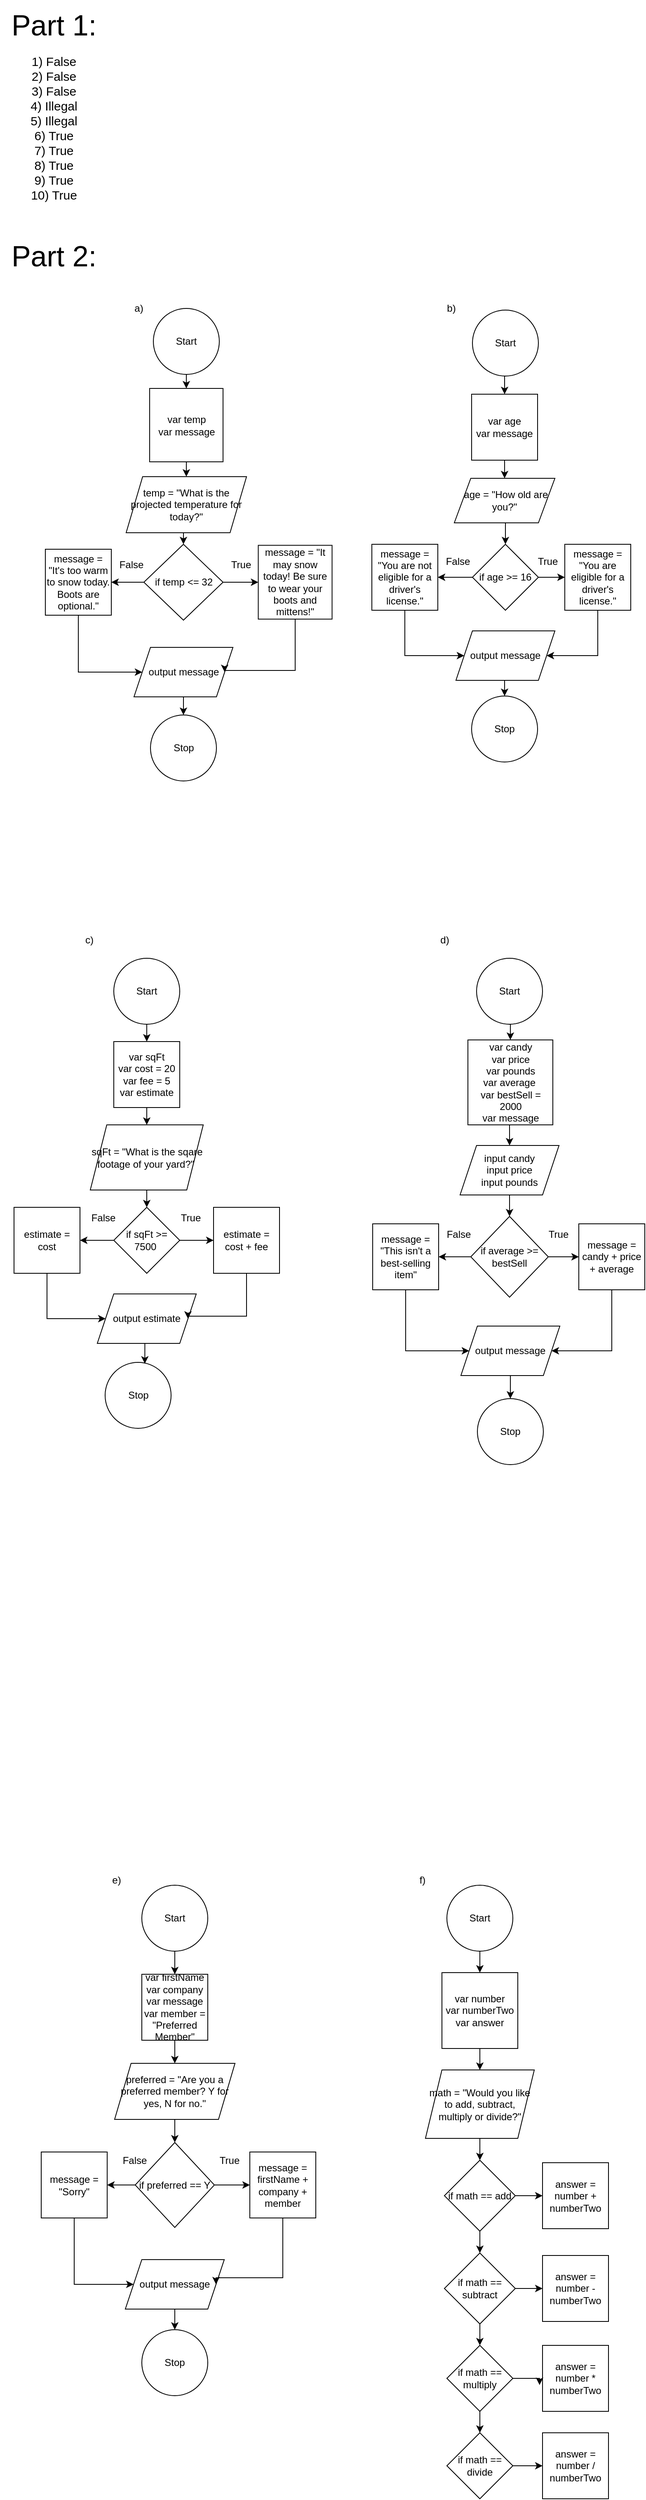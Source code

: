 <mxfile version="24.7.8">
  <diagram name="Page-1" id="uubvkQ-EZH9i1Xo36w5T">
    <mxGraphModel dx="985" dy="472" grid="0" gridSize="10" guides="1" tooltips="1" connect="1" arrows="1" fold="1" page="1" pageScale="1" pageWidth="850" pageHeight="1100" math="0" shadow="0">
      <root>
        <mxCell id="0" />
        <mxCell id="1" parent="0" />
        <mxCell id="OTOWTnrWBPmuxcwwUDZx-1" value="&lt;font style=&quot;font-size: 15px;&quot;&gt;1) False&lt;/font&gt;&lt;div style=&quot;font-size: 15px;&quot;&gt;&lt;font style=&quot;font-size: 15px;&quot;&gt;2) False&lt;/font&gt;&lt;/div&gt;&lt;div style=&quot;font-size: 15px;&quot;&gt;&lt;font style=&quot;font-size: 15px;&quot;&gt;3) False&lt;/font&gt;&lt;/div&gt;&lt;div style=&quot;font-size: 15px;&quot;&gt;&lt;font style=&quot;font-size: 15px;&quot;&gt;4) Illegal&lt;/font&gt;&lt;/div&gt;&lt;div style=&quot;font-size: 15px;&quot;&gt;&lt;font style=&quot;font-size: 15px;&quot;&gt;5) Illegal&lt;/font&gt;&lt;/div&gt;&lt;div style=&quot;font-size: 15px;&quot;&gt;&lt;font style=&quot;font-size: 15px;&quot;&gt;6) True&lt;/font&gt;&lt;/div&gt;&lt;div style=&quot;font-size: 15px;&quot;&gt;&lt;font style=&quot;font-size: 15px;&quot;&gt;7) True&lt;/font&gt;&lt;/div&gt;&lt;div style=&quot;font-size: 15px;&quot;&gt;&lt;font style=&quot;font-size: 15px;&quot;&gt;8) True&lt;/font&gt;&lt;/div&gt;&lt;div style=&quot;font-size: 15px;&quot;&gt;&lt;font style=&quot;font-size: 15px;&quot;&gt;9) True&lt;/font&gt;&lt;/div&gt;&lt;div style=&quot;font-size: 15px;&quot;&gt;&lt;font style=&quot;font-size: 15px;&quot;&gt;10) True&lt;/font&gt;&lt;/div&gt;" style="text;html=1;align=center;verticalAlign=middle;resizable=0;points=[];autosize=1;strokeColor=none;fillColor=none;" vertex="1" parent="1">
          <mxGeometry x="40" y="60" width="80" height="190" as="geometry" />
        </mxCell>
        <mxCell id="OTOWTnrWBPmuxcwwUDZx-2" value="&lt;font style=&quot;font-size: 35px;&quot;&gt;Part 1:&lt;/font&gt;" style="text;html=1;align=center;verticalAlign=middle;resizable=0;points=[];autosize=1;strokeColor=none;fillColor=none;" vertex="1" parent="1">
          <mxGeometry x="15" width="130" height="60" as="geometry" />
        </mxCell>
        <mxCell id="OTOWTnrWBPmuxcwwUDZx-3" value="&lt;font style=&quot;font-size: 35px;&quot;&gt;Part 2:&lt;/font&gt;" style="text;html=1;align=center;verticalAlign=middle;resizable=0;points=[];autosize=1;strokeColor=none;fillColor=none;" vertex="1" parent="1">
          <mxGeometry x="15" y="280" width="130" height="60" as="geometry" />
        </mxCell>
        <mxCell id="OTOWTnrWBPmuxcwwUDZx-8" style="edgeStyle=orthogonalEdgeStyle;rounded=0;orthogonalLoop=1;jettySize=auto;html=1;exitX=0.5;exitY=1;exitDx=0;exitDy=0;entryX=0.5;entryY=0;entryDx=0;entryDy=0;" edge="1" parent="1" source="OTOWTnrWBPmuxcwwUDZx-4" target="OTOWTnrWBPmuxcwwUDZx-5">
          <mxGeometry relative="1" as="geometry" />
        </mxCell>
        <mxCell id="OTOWTnrWBPmuxcwwUDZx-4" value="Start" style="ellipse;whiteSpace=wrap;html=1;aspect=fixed;fillColor=none;" vertex="1" parent="1">
          <mxGeometry x="201" y="374" width="80" height="80" as="geometry" />
        </mxCell>
        <mxCell id="OTOWTnrWBPmuxcwwUDZx-54" style="edgeStyle=orthogonalEdgeStyle;rounded=0;orthogonalLoop=1;jettySize=auto;html=1;exitX=0.5;exitY=1;exitDx=0;exitDy=0;entryX=0.5;entryY=0;entryDx=0;entryDy=0;" edge="1" parent="1" source="OTOWTnrWBPmuxcwwUDZx-5" target="OTOWTnrWBPmuxcwwUDZx-53">
          <mxGeometry relative="1" as="geometry" />
        </mxCell>
        <mxCell id="OTOWTnrWBPmuxcwwUDZx-5" value="var temp&lt;div&gt;var message&lt;/div&gt;" style="whiteSpace=wrap;html=1;aspect=fixed;fillColor=none;labelBackgroundColor=none;" vertex="1" parent="1">
          <mxGeometry x="196.5" y="471" width="89" height="89" as="geometry" />
        </mxCell>
        <mxCell id="OTOWTnrWBPmuxcwwUDZx-62" style="edgeStyle=orthogonalEdgeStyle;rounded=0;orthogonalLoop=1;jettySize=auto;html=1;exitX=0;exitY=0.5;exitDx=0;exitDy=0;entryX=1;entryY=0.5;entryDx=0;entryDy=0;" edge="1" parent="1" source="OTOWTnrWBPmuxcwwUDZx-6" target="OTOWTnrWBPmuxcwwUDZx-11">
          <mxGeometry relative="1" as="geometry" />
        </mxCell>
        <mxCell id="OTOWTnrWBPmuxcwwUDZx-63" style="edgeStyle=orthogonalEdgeStyle;rounded=0;orthogonalLoop=1;jettySize=auto;html=1;exitX=1;exitY=0.5;exitDx=0;exitDy=0;entryX=0;entryY=0.5;entryDx=0;entryDy=0;" edge="1" parent="1" source="OTOWTnrWBPmuxcwwUDZx-6" target="OTOWTnrWBPmuxcwwUDZx-12">
          <mxGeometry relative="1" as="geometry" />
        </mxCell>
        <mxCell id="OTOWTnrWBPmuxcwwUDZx-6" value="if temp &amp;lt;= 32" style="rhombus;whiteSpace=wrap;html=1;fillColor=none;" vertex="1" parent="1">
          <mxGeometry x="189.5" y="660" width="96" height="92" as="geometry" />
        </mxCell>
        <mxCell id="OTOWTnrWBPmuxcwwUDZx-65" style="edgeStyle=orthogonalEdgeStyle;rounded=0;orthogonalLoop=1;jettySize=auto;html=1;exitX=0.5;exitY=1;exitDx=0;exitDy=0;entryX=0;entryY=0.5;entryDx=0;entryDy=0;" edge="1" parent="1" source="OTOWTnrWBPmuxcwwUDZx-11" target="OTOWTnrWBPmuxcwwUDZx-15">
          <mxGeometry relative="1" as="geometry">
            <mxPoint x="110" y="823.447" as="targetPoint" />
            <Array as="points">
              <mxPoint x="110" y="815" />
            </Array>
          </mxGeometry>
        </mxCell>
        <mxCell id="OTOWTnrWBPmuxcwwUDZx-11" value="message = &quot;It&#39;s too warm to snow today. Boots are optional.&quot;" style="whiteSpace=wrap;html=1;aspect=fixed;fillColor=none;" vertex="1" parent="1">
          <mxGeometry x="70" y="666" width="80" height="80" as="geometry" />
        </mxCell>
        <mxCell id="OTOWTnrWBPmuxcwwUDZx-66" style="edgeStyle=orthogonalEdgeStyle;rounded=0;orthogonalLoop=1;jettySize=auto;html=1;exitX=0.5;exitY=1;exitDx=0;exitDy=0;entryX=1;entryY=0.5;entryDx=0;entryDy=0;" edge="1" parent="1" source="OTOWTnrWBPmuxcwwUDZx-12" target="OTOWTnrWBPmuxcwwUDZx-15">
          <mxGeometry relative="1" as="geometry">
            <Array as="points">
              <mxPoint x="373" y="813" />
              <mxPoint x="288" y="813" />
            </Array>
          </mxGeometry>
        </mxCell>
        <mxCell id="OTOWTnrWBPmuxcwwUDZx-12" value="message = &quot;It may snow today! Be sure to wear your boots and mittens!&quot;" style="whiteSpace=wrap;html=1;aspect=fixed;fillColor=none;" vertex="1" parent="1">
          <mxGeometry x="328.25" y="661.25" width="89.5" height="89.5" as="geometry" />
        </mxCell>
        <mxCell id="OTOWTnrWBPmuxcwwUDZx-67" style="edgeStyle=orthogonalEdgeStyle;rounded=0;orthogonalLoop=1;jettySize=auto;html=1;exitX=0.5;exitY=1;exitDx=0;exitDy=0;" edge="1" parent="1" source="OTOWTnrWBPmuxcwwUDZx-15" target="OTOWTnrWBPmuxcwwUDZx-16">
          <mxGeometry relative="1" as="geometry" />
        </mxCell>
        <mxCell id="OTOWTnrWBPmuxcwwUDZx-15" value="output message" style="shape=parallelogram;perimeter=parallelogramPerimeter;whiteSpace=wrap;html=1;fixedSize=1;fillColor=none;" vertex="1" parent="1">
          <mxGeometry x="177.5" y="785" width="120" height="60" as="geometry" />
        </mxCell>
        <mxCell id="OTOWTnrWBPmuxcwwUDZx-16" value="Stop" style="ellipse;whiteSpace=wrap;html=1;aspect=fixed;fillColor=none;" vertex="1" parent="1">
          <mxGeometry x="197.5" y="867" width="80" height="80" as="geometry" />
        </mxCell>
        <mxCell id="OTOWTnrWBPmuxcwwUDZx-20" value="False" style="text;html=1;align=center;verticalAlign=middle;resizable=0;points=[];autosize=1;strokeColor=none;fillColor=none;" vertex="1" parent="1">
          <mxGeometry x="150" y="672" width="47" height="26" as="geometry" />
        </mxCell>
        <mxCell id="OTOWTnrWBPmuxcwwUDZx-21" value="True" style="text;html=1;align=center;verticalAlign=middle;resizable=0;points=[];autosize=1;strokeColor=none;fillColor=none;" vertex="1" parent="1">
          <mxGeometry x="285.5" y="672" width="42" height="26" as="geometry" />
        </mxCell>
        <mxCell id="OTOWTnrWBPmuxcwwUDZx-23" value="a)" style="text;html=1;align=center;verticalAlign=middle;resizable=0;points=[];autosize=1;strokeColor=none;fillColor=none;" vertex="1" parent="1">
          <mxGeometry x="168" y="361" width="29" height="26" as="geometry" />
        </mxCell>
        <mxCell id="OTOWTnrWBPmuxcwwUDZx-34" style="edgeStyle=orthogonalEdgeStyle;rounded=0;orthogonalLoop=1;jettySize=auto;html=1;exitX=0.5;exitY=1;exitDx=0;exitDy=0;entryX=0.5;entryY=0;entryDx=0;entryDy=0;" edge="1" parent="1" source="OTOWTnrWBPmuxcwwUDZx-25" target="OTOWTnrWBPmuxcwwUDZx-27">
          <mxGeometry relative="1" as="geometry" />
        </mxCell>
        <mxCell id="OTOWTnrWBPmuxcwwUDZx-25" value="Start" style="ellipse;whiteSpace=wrap;html=1;aspect=fixed;fillColor=none;" vertex="1" parent="1">
          <mxGeometry x="588" y="376" width="80" height="80" as="geometry" />
        </mxCell>
        <mxCell id="OTOWTnrWBPmuxcwwUDZx-26" value="b)" style="text;html=1;align=center;verticalAlign=middle;resizable=0;points=[];autosize=1;strokeColor=none;fillColor=none;" vertex="1" parent="1">
          <mxGeometry x="547" y="361" width="29" height="26" as="geometry" />
        </mxCell>
        <mxCell id="OTOWTnrWBPmuxcwwUDZx-51" style="edgeStyle=orthogonalEdgeStyle;rounded=0;orthogonalLoop=1;jettySize=auto;html=1;exitX=0.5;exitY=1;exitDx=0;exitDy=0;entryX=0.5;entryY=0;entryDx=0;entryDy=0;" edge="1" parent="1" source="OTOWTnrWBPmuxcwwUDZx-27" target="OTOWTnrWBPmuxcwwUDZx-50">
          <mxGeometry relative="1" as="geometry" />
        </mxCell>
        <mxCell id="OTOWTnrWBPmuxcwwUDZx-27" value="var age&lt;div&gt;var message&lt;/div&gt;" style="whiteSpace=wrap;html=1;aspect=fixed;fillColor=none;" vertex="1" parent="1">
          <mxGeometry x="587" y="478" width="80" height="80" as="geometry" />
        </mxCell>
        <mxCell id="OTOWTnrWBPmuxcwwUDZx-37" style="edgeStyle=orthogonalEdgeStyle;rounded=0;orthogonalLoop=1;jettySize=auto;html=1;exitX=1;exitY=0.5;exitDx=0;exitDy=0;" edge="1" parent="1" source="OTOWTnrWBPmuxcwwUDZx-28" target="OTOWTnrWBPmuxcwwUDZx-30">
          <mxGeometry relative="1" as="geometry" />
        </mxCell>
        <mxCell id="OTOWTnrWBPmuxcwwUDZx-70" style="edgeStyle=orthogonalEdgeStyle;rounded=0;orthogonalLoop=1;jettySize=auto;html=1;exitX=0;exitY=0.5;exitDx=0;exitDy=0;entryX=1;entryY=0.5;entryDx=0;entryDy=0;" edge="1" parent="1" source="OTOWTnrWBPmuxcwwUDZx-28" target="OTOWTnrWBPmuxcwwUDZx-31">
          <mxGeometry relative="1" as="geometry" />
        </mxCell>
        <mxCell id="OTOWTnrWBPmuxcwwUDZx-28" value="if age &amp;gt;= 16" style="rhombus;whiteSpace=wrap;html=1;fillColor=none;" vertex="1" parent="1">
          <mxGeometry x="588" y="660" width="80" height="80" as="geometry" />
        </mxCell>
        <mxCell id="OTOWTnrWBPmuxcwwUDZx-72" style="edgeStyle=orthogonalEdgeStyle;rounded=0;orthogonalLoop=1;jettySize=auto;html=1;exitX=0.5;exitY=1;exitDx=0;exitDy=0;entryX=1;entryY=0.5;entryDx=0;entryDy=0;" edge="1" parent="1" source="OTOWTnrWBPmuxcwwUDZx-30" target="OTOWTnrWBPmuxcwwUDZx-32">
          <mxGeometry relative="1" as="geometry">
            <Array as="points">
              <mxPoint x="740" y="795" />
            </Array>
          </mxGeometry>
        </mxCell>
        <mxCell id="OTOWTnrWBPmuxcwwUDZx-30" value="message = &quot;You are eligible for a driver&#39;s license.&quot;" style="whiteSpace=wrap;html=1;aspect=fixed;fillColor=none;" vertex="1" parent="1">
          <mxGeometry x="700" y="660" width="80" height="80" as="geometry" />
        </mxCell>
        <mxCell id="OTOWTnrWBPmuxcwwUDZx-71" style="edgeStyle=orthogonalEdgeStyle;rounded=0;orthogonalLoop=1;jettySize=auto;html=1;exitX=0.5;exitY=1;exitDx=0;exitDy=0;entryX=0;entryY=0.5;entryDx=0;entryDy=0;" edge="1" parent="1" source="OTOWTnrWBPmuxcwwUDZx-31" target="OTOWTnrWBPmuxcwwUDZx-32">
          <mxGeometry relative="1" as="geometry">
            <Array as="points">
              <mxPoint x="506" y="795" />
            </Array>
          </mxGeometry>
        </mxCell>
        <mxCell id="OTOWTnrWBPmuxcwwUDZx-31" value="message = &quot;You are not eligible for a driver&#39;s license.&quot;" style="whiteSpace=wrap;html=1;aspect=fixed;fillColor=none;" vertex="1" parent="1">
          <mxGeometry x="466" y="660" width="80" height="80" as="geometry" />
        </mxCell>
        <mxCell id="OTOWTnrWBPmuxcwwUDZx-73" style="edgeStyle=orthogonalEdgeStyle;rounded=0;orthogonalLoop=1;jettySize=auto;html=1;exitX=0.5;exitY=1;exitDx=0;exitDy=0;entryX=0.5;entryY=0;entryDx=0;entryDy=0;" edge="1" parent="1" source="OTOWTnrWBPmuxcwwUDZx-32" target="OTOWTnrWBPmuxcwwUDZx-33">
          <mxGeometry relative="1" as="geometry" />
        </mxCell>
        <mxCell id="OTOWTnrWBPmuxcwwUDZx-32" value="output message" style="shape=parallelogram;perimeter=parallelogramPerimeter;whiteSpace=wrap;html=1;fixedSize=1;fillColor=none;" vertex="1" parent="1">
          <mxGeometry x="568" y="765" width="120" height="60" as="geometry" />
        </mxCell>
        <mxCell id="OTOWTnrWBPmuxcwwUDZx-33" value="Stop" style="ellipse;whiteSpace=wrap;html=1;aspect=fixed;fillColor=none;" vertex="1" parent="1">
          <mxGeometry x="587" y="844" width="80" height="80" as="geometry" />
        </mxCell>
        <mxCell id="OTOWTnrWBPmuxcwwUDZx-42" value="True" style="text;html=1;align=center;verticalAlign=middle;resizable=0;points=[];autosize=1;strokeColor=none;fillColor=none;" vertex="1" parent="1">
          <mxGeometry x="658" y="668" width="42" height="26" as="geometry" />
        </mxCell>
        <mxCell id="OTOWTnrWBPmuxcwwUDZx-44" value="False" style="text;html=1;align=center;verticalAlign=middle;resizable=0;points=[];autosize=1;strokeColor=none;fillColor=none;" vertex="1" parent="1">
          <mxGeometry x="546" y="668" width="47" height="26" as="geometry" />
        </mxCell>
        <mxCell id="OTOWTnrWBPmuxcwwUDZx-80" style="edgeStyle=orthogonalEdgeStyle;rounded=0;orthogonalLoop=1;jettySize=auto;html=1;exitX=0.5;exitY=1;exitDx=0;exitDy=0;entryX=0.5;entryY=0;entryDx=0;entryDy=0;" edge="1" parent="1" source="OTOWTnrWBPmuxcwwUDZx-45" target="OTOWTnrWBPmuxcwwUDZx-47">
          <mxGeometry relative="1" as="geometry" />
        </mxCell>
        <mxCell id="OTOWTnrWBPmuxcwwUDZx-45" value="Start" style="ellipse;whiteSpace=wrap;html=1;aspect=fixed;fillColor=none;" vertex="1" parent="1">
          <mxGeometry x="153" y="1162" width="80" height="80" as="geometry" />
        </mxCell>
        <mxCell id="OTOWTnrWBPmuxcwwUDZx-46" value="c)" style="text;html=1;align=center;verticalAlign=middle;resizable=0;points=[];autosize=1;strokeColor=none;fillColor=none;" vertex="1" parent="1">
          <mxGeometry x="109" y="1127" width="28" height="26" as="geometry" />
        </mxCell>
        <mxCell id="OTOWTnrWBPmuxcwwUDZx-81" style="edgeStyle=orthogonalEdgeStyle;rounded=0;orthogonalLoop=1;jettySize=auto;html=1;exitX=0.5;exitY=1;exitDx=0;exitDy=0;entryX=0.5;entryY=0;entryDx=0;entryDy=0;" edge="1" parent="1" source="OTOWTnrWBPmuxcwwUDZx-47" target="OTOWTnrWBPmuxcwwUDZx-49">
          <mxGeometry relative="1" as="geometry" />
        </mxCell>
        <mxCell id="OTOWTnrWBPmuxcwwUDZx-47" value="var sqFt&lt;div&gt;var cost = 20&lt;/div&gt;&lt;div&gt;var fee = 5&lt;/div&gt;&lt;div&gt;var estimate&lt;/div&gt;" style="whiteSpace=wrap;html=1;aspect=fixed;fillColor=none;" vertex="1" parent="1">
          <mxGeometry x="153" y="1263" width="80" height="80" as="geometry" />
        </mxCell>
        <mxCell id="OTOWTnrWBPmuxcwwUDZx-74" style="edgeStyle=orthogonalEdgeStyle;rounded=0;orthogonalLoop=1;jettySize=auto;html=1;exitX=1;exitY=0.5;exitDx=0;exitDy=0;entryX=0;entryY=0.5;entryDx=0;entryDy=0;" edge="1" parent="1" source="OTOWTnrWBPmuxcwwUDZx-48" target="OTOWTnrWBPmuxcwwUDZx-57">
          <mxGeometry relative="1" as="geometry" />
        </mxCell>
        <mxCell id="OTOWTnrWBPmuxcwwUDZx-75" style="edgeStyle=orthogonalEdgeStyle;rounded=0;orthogonalLoop=1;jettySize=auto;html=1;exitX=0;exitY=0.5;exitDx=0;exitDy=0;entryX=1;entryY=0.5;entryDx=0;entryDy=0;" edge="1" parent="1" source="OTOWTnrWBPmuxcwwUDZx-48" target="OTOWTnrWBPmuxcwwUDZx-59">
          <mxGeometry relative="1" as="geometry" />
        </mxCell>
        <mxCell id="OTOWTnrWBPmuxcwwUDZx-48" value="if sqFt &amp;gt;= 7500&amp;nbsp;" style="rhombus;whiteSpace=wrap;html=1;fillColor=none;" vertex="1" parent="1">
          <mxGeometry x="153" y="1464" width="80" height="80" as="geometry" />
        </mxCell>
        <mxCell id="OTOWTnrWBPmuxcwwUDZx-82" style="edgeStyle=orthogonalEdgeStyle;rounded=0;orthogonalLoop=1;jettySize=auto;html=1;exitX=0.5;exitY=1;exitDx=0;exitDy=0;entryX=0.5;entryY=0;entryDx=0;entryDy=0;" edge="1" parent="1" source="OTOWTnrWBPmuxcwwUDZx-49" target="OTOWTnrWBPmuxcwwUDZx-48">
          <mxGeometry relative="1" as="geometry" />
        </mxCell>
        <mxCell id="OTOWTnrWBPmuxcwwUDZx-49" value="sqFt = &quot;What is the sqare footage of your yard?&quot;&lt;span style=&quot;background-color: initial;&quot;&gt;&amp;nbsp;&lt;/span&gt;" style="shape=parallelogram;perimeter=parallelogramPerimeter;whiteSpace=wrap;html=1;fixedSize=1;fillColor=none;" vertex="1" parent="1">
          <mxGeometry x="124.5" y="1364" width="137" height="79" as="geometry" />
        </mxCell>
        <mxCell id="OTOWTnrWBPmuxcwwUDZx-52" style="edgeStyle=orthogonalEdgeStyle;rounded=0;orthogonalLoop=1;jettySize=auto;html=1;exitX=0.5;exitY=1;exitDx=0;exitDy=0;entryX=0.5;entryY=0;entryDx=0;entryDy=0;" edge="1" parent="1" source="OTOWTnrWBPmuxcwwUDZx-50" target="OTOWTnrWBPmuxcwwUDZx-28">
          <mxGeometry relative="1" as="geometry" />
        </mxCell>
        <mxCell id="OTOWTnrWBPmuxcwwUDZx-50" value="&amp;nbsp;age = &quot;How old are you?&quot;" style="shape=parallelogram;perimeter=parallelogramPerimeter;whiteSpace=wrap;html=1;fixedSize=1;fillColor=none;" vertex="1" parent="1">
          <mxGeometry x="566" y="580" width="122" height="54" as="geometry" />
        </mxCell>
        <mxCell id="OTOWTnrWBPmuxcwwUDZx-55" style="edgeStyle=orthogonalEdgeStyle;rounded=0;orthogonalLoop=1;jettySize=auto;html=1;exitX=0.5;exitY=1;exitDx=0;exitDy=0;entryX=0.5;entryY=0;entryDx=0;entryDy=0;" edge="1" parent="1" source="OTOWTnrWBPmuxcwwUDZx-53" target="OTOWTnrWBPmuxcwwUDZx-6">
          <mxGeometry relative="1" as="geometry" />
        </mxCell>
        <mxCell id="OTOWTnrWBPmuxcwwUDZx-53" value="temp = &quot;What is the projected temperature for today?&quot;" style="shape=parallelogram;perimeter=parallelogramPerimeter;whiteSpace=wrap;html=1;fixedSize=1;fillColor=none;" vertex="1" parent="1">
          <mxGeometry x="168" y="578" width="146" height="68" as="geometry" />
        </mxCell>
        <mxCell id="OTOWTnrWBPmuxcwwUDZx-84" style="edgeStyle=orthogonalEdgeStyle;rounded=0;orthogonalLoop=1;jettySize=auto;html=1;exitX=0.5;exitY=1;exitDx=0;exitDy=0;entryX=1;entryY=0.5;entryDx=0;entryDy=0;" edge="1" parent="1" source="OTOWTnrWBPmuxcwwUDZx-57" target="OTOWTnrWBPmuxcwwUDZx-61">
          <mxGeometry relative="1" as="geometry">
            <Array as="points">
              <mxPoint x="314" y="1596" />
              <mxPoint x="243" y="1596" />
            </Array>
          </mxGeometry>
        </mxCell>
        <mxCell id="OTOWTnrWBPmuxcwwUDZx-57" value="estimate = cost + fee" style="whiteSpace=wrap;html=1;aspect=fixed;fillColor=none;" vertex="1" parent="1">
          <mxGeometry x="274" y="1464" width="80" height="80" as="geometry" />
        </mxCell>
        <mxCell id="OTOWTnrWBPmuxcwwUDZx-83" style="edgeStyle=orthogonalEdgeStyle;rounded=0;orthogonalLoop=1;jettySize=auto;html=1;exitX=0.5;exitY=1;exitDx=0;exitDy=0;entryX=0;entryY=0.5;entryDx=0;entryDy=0;" edge="1" parent="1" source="OTOWTnrWBPmuxcwwUDZx-59" target="OTOWTnrWBPmuxcwwUDZx-61">
          <mxGeometry relative="1" as="geometry">
            <Array as="points">
              <mxPoint x="72" y="1599" />
            </Array>
          </mxGeometry>
        </mxCell>
        <mxCell id="OTOWTnrWBPmuxcwwUDZx-59" value="estimate = cost" style="whiteSpace=wrap;html=1;aspect=fixed;fillColor=none;" vertex="1" parent="1">
          <mxGeometry x="32" y="1464" width="80" height="80" as="geometry" />
        </mxCell>
        <mxCell id="OTOWTnrWBPmuxcwwUDZx-60" value="Stop" style="ellipse;whiteSpace=wrap;html=1;aspect=fixed;fillColor=none;" vertex="1" parent="1">
          <mxGeometry x="142.5" y="1652" width="80" height="80" as="geometry" />
        </mxCell>
        <mxCell id="OTOWTnrWBPmuxcwwUDZx-61" value="output estimate" style="shape=parallelogram;perimeter=parallelogramPerimeter;whiteSpace=wrap;html=1;fixedSize=1;fillColor=none;" vertex="1" parent="1">
          <mxGeometry x="133" y="1569" width="120" height="60" as="geometry" />
        </mxCell>
        <mxCell id="OTOWTnrWBPmuxcwwUDZx-76" value="True" style="text;html=1;align=center;verticalAlign=middle;resizable=0;points=[];autosize=1;strokeColor=none;fillColor=none;" vertex="1" parent="1">
          <mxGeometry x="225" y="1464" width="42" height="26" as="geometry" />
        </mxCell>
        <mxCell id="OTOWTnrWBPmuxcwwUDZx-77" value="False" style="text;html=1;align=center;verticalAlign=middle;resizable=0;points=[];autosize=1;strokeColor=none;fillColor=none;" vertex="1" parent="1">
          <mxGeometry x="116" y="1464" width="47" height="26" as="geometry" />
        </mxCell>
        <mxCell id="OTOWTnrWBPmuxcwwUDZx-79" style="edgeStyle=orthogonalEdgeStyle;rounded=0;orthogonalLoop=1;jettySize=auto;html=1;exitX=0.5;exitY=1;exitDx=0;exitDy=0;entryX=0.602;entryY=0.019;entryDx=0;entryDy=0;entryPerimeter=0;" edge="1" parent="1" source="OTOWTnrWBPmuxcwwUDZx-61" target="OTOWTnrWBPmuxcwwUDZx-60">
          <mxGeometry relative="1" as="geometry" />
        </mxCell>
        <mxCell id="OTOWTnrWBPmuxcwwUDZx-88" style="edgeStyle=orthogonalEdgeStyle;rounded=0;orthogonalLoop=1;jettySize=auto;html=1;exitX=0.5;exitY=1;exitDx=0;exitDy=0;entryX=0.5;entryY=0;entryDx=0;entryDy=0;" edge="1" parent="1" source="OTOWTnrWBPmuxcwwUDZx-85" target="OTOWTnrWBPmuxcwwUDZx-87">
          <mxGeometry relative="1" as="geometry" />
        </mxCell>
        <mxCell id="OTOWTnrWBPmuxcwwUDZx-85" value="Start" style="ellipse;whiteSpace=wrap;html=1;aspect=fixed;fillColor=none;" vertex="1" parent="1">
          <mxGeometry x="593" y="1162" width="80" height="80" as="geometry" />
        </mxCell>
        <mxCell id="OTOWTnrWBPmuxcwwUDZx-86" value="d)" style="text;html=1;align=center;verticalAlign=middle;resizable=0;points=[];autosize=1;strokeColor=none;fillColor=none;" vertex="1" parent="1">
          <mxGeometry x="539" y="1127" width="29" height="26" as="geometry" />
        </mxCell>
        <mxCell id="OTOWTnrWBPmuxcwwUDZx-94" style="edgeStyle=orthogonalEdgeStyle;rounded=0;orthogonalLoop=1;jettySize=auto;html=1;exitX=0.5;exitY=1;exitDx=0;exitDy=0;entryX=0.5;entryY=0;entryDx=0;entryDy=0;" edge="1" parent="1" source="OTOWTnrWBPmuxcwwUDZx-87" target="OTOWTnrWBPmuxcwwUDZx-89">
          <mxGeometry relative="1" as="geometry" />
        </mxCell>
        <mxCell id="OTOWTnrWBPmuxcwwUDZx-87" value="var candy&lt;div&gt;var price&lt;/div&gt;&lt;div&gt;var pounds&lt;/div&gt;&lt;div&gt;var average&amp;nbsp;&lt;/div&gt;&lt;div&gt;var bestSell = 2000&lt;/div&gt;&lt;div&gt;var message&lt;/div&gt;" style="whiteSpace=wrap;html=1;aspect=fixed;fillColor=none;" vertex="1" parent="1">
          <mxGeometry x="582.5" y="1261" width="103" height="103" as="geometry" />
        </mxCell>
        <mxCell id="OTOWTnrWBPmuxcwwUDZx-95" style="edgeStyle=orthogonalEdgeStyle;rounded=0;orthogonalLoop=1;jettySize=auto;html=1;exitX=0.5;exitY=1;exitDx=0;exitDy=0;entryX=0.5;entryY=0;entryDx=0;entryDy=0;" edge="1" parent="1" source="OTOWTnrWBPmuxcwwUDZx-89" target="OTOWTnrWBPmuxcwwUDZx-90">
          <mxGeometry relative="1" as="geometry" />
        </mxCell>
        <mxCell id="OTOWTnrWBPmuxcwwUDZx-89" value="input candy&lt;div&gt;input price&lt;/div&gt;&lt;div&gt;input pounds&lt;/div&gt;" style="shape=parallelogram;perimeter=parallelogramPerimeter;whiteSpace=wrap;html=1;fixedSize=1;fillColor=none;" vertex="1" parent="1">
          <mxGeometry x="573" y="1389" width="120" height="60" as="geometry" />
        </mxCell>
        <mxCell id="OTOWTnrWBPmuxcwwUDZx-98" style="edgeStyle=orthogonalEdgeStyle;rounded=0;orthogonalLoop=1;jettySize=auto;html=1;exitX=1;exitY=0.5;exitDx=0;exitDy=0;entryX=0;entryY=0.5;entryDx=0;entryDy=0;" edge="1" parent="1" source="OTOWTnrWBPmuxcwwUDZx-90" target="OTOWTnrWBPmuxcwwUDZx-92">
          <mxGeometry relative="1" as="geometry" />
        </mxCell>
        <mxCell id="OTOWTnrWBPmuxcwwUDZx-99" style="edgeStyle=orthogonalEdgeStyle;rounded=0;orthogonalLoop=1;jettySize=auto;html=1;exitX=0;exitY=0.5;exitDx=0;exitDy=0;entryX=1;entryY=0.5;entryDx=0;entryDy=0;" edge="1" parent="1" source="OTOWTnrWBPmuxcwwUDZx-90" target="OTOWTnrWBPmuxcwwUDZx-93">
          <mxGeometry relative="1" as="geometry" />
        </mxCell>
        <mxCell id="OTOWTnrWBPmuxcwwUDZx-90" value="if average &amp;gt;= bestSell" style="rhombus;whiteSpace=wrap;html=1;fillColor=none;" vertex="1" parent="1">
          <mxGeometry x="586" y="1475" width="94" height="98" as="geometry" />
        </mxCell>
        <mxCell id="OTOWTnrWBPmuxcwwUDZx-101" style="edgeStyle=orthogonalEdgeStyle;rounded=0;orthogonalLoop=1;jettySize=auto;html=1;exitX=0.5;exitY=1;exitDx=0;exitDy=0;entryX=1;entryY=0.5;entryDx=0;entryDy=0;" edge="1" parent="1" source="OTOWTnrWBPmuxcwwUDZx-92" target="OTOWTnrWBPmuxcwwUDZx-100">
          <mxGeometry relative="1" as="geometry">
            <Array as="points">
              <mxPoint x="757" y="1638" />
            </Array>
          </mxGeometry>
        </mxCell>
        <mxCell id="OTOWTnrWBPmuxcwwUDZx-92" value="message = candy + price + average" style="whiteSpace=wrap;html=1;aspect=fixed;fillColor=none;" vertex="1" parent="1">
          <mxGeometry x="717" y="1484" width="80" height="80" as="geometry" />
        </mxCell>
        <mxCell id="OTOWTnrWBPmuxcwwUDZx-102" style="edgeStyle=orthogonalEdgeStyle;rounded=0;orthogonalLoop=1;jettySize=auto;html=1;exitX=0.5;exitY=1;exitDx=0;exitDy=0;entryX=0;entryY=0.5;entryDx=0;entryDy=0;" edge="1" parent="1" source="OTOWTnrWBPmuxcwwUDZx-93" target="OTOWTnrWBPmuxcwwUDZx-100">
          <mxGeometry relative="1" as="geometry">
            <Array as="points">
              <mxPoint x="507" y="1638" />
            </Array>
          </mxGeometry>
        </mxCell>
        <mxCell id="OTOWTnrWBPmuxcwwUDZx-93" value="message = &quot;This isn&#39;t a best-selling item&quot;" style="whiteSpace=wrap;html=1;aspect=fixed;fillColor=none;" vertex="1" parent="1">
          <mxGeometry x="467" y="1484" width="80" height="80" as="geometry" />
        </mxCell>
        <mxCell id="OTOWTnrWBPmuxcwwUDZx-96" value="True" style="text;html=1;align=center;verticalAlign=middle;resizable=0;points=[];autosize=1;strokeColor=none;fillColor=none;" vertex="1" parent="1">
          <mxGeometry x="671" y="1484" width="42" height="26" as="geometry" />
        </mxCell>
        <mxCell id="OTOWTnrWBPmuxcwwUDZx-97" value="False" style="text;html=1;align=center;verticalAlign=middle;resizable=0;points=[];autosize=1;strokeColor=none;fillColor=none;" vertex="1" parent="1">
          <mxGeometry x="547" y="1484" width="47" height="26" as="geometry" />
        </mxCell>
        <mxCell id="OTOWTnrWBPmuxcwwUDZx-104" style="edgeStyle=orthogonalEdgeStyle;rounded=0;orthogonalLoop=1;jettySize=auto;html=1;exitX=0.5;exitY=1;exitDx=0;exitDy=0;entryX=0.5;entryY=0;entryDx=0;entryDy=0;" edge="1" parent="1" source="OTOWTnrWBPmuxcwwUDZx-100" target="OTOWTnrWBPmuxcwwUDZx-103">
          <mxGeometry relative="1" as="geometry" />
        </mxCell>
        <mxCell id="OTOWTnrWBPmuxcwwUDZx-100" value="output message" style="shape=parallelogram;perimeter=parallelogramPerimeter;whiteSpace=wrap;html=1;fixedSize=1;fillColor=none;" vertex="1" parent="1">
          <mxGeometry x="574" y="1608" width="120" height="60" as="geometry" />
        </mxCell>
        <mxCell id="OTOWTnrWBPmuxcwwUDZx-103" value="Stop" style="ellipse;whiteSpace=wrap;html=1;aspect=fixed;fillColor=none;" vertex="1" parent="1">
          <mxGeometry x="594" y="1696" width="80" height="80" as="geometry" />
        </mxCell>
        <mxCell id="OTOWTnrWBPmuxcwwUDZx-108" style="edgeStyle=orthogonalEdgeStyle;rounded=0;orthogonalLoop=1;jettySize=auto;html=1;exitX=0.5;exitY=1;exitDx=0;exitDy=0;entryX=0.5;entryY=0;entryDx=0;entryDy=0;" edge="1" parent="1" source="OTOWTnrWBPmuxcwwUDZx-105" target="OTOWTnrWBPmuxcwwUDZx-107">
          <mxGeometry relative="1" as="geometry" />
        </mxCell>
        <mxCell id="OTOWTnrWBPmuxcwwUDZx-105" value="Start" style="ellipse;whiteSpace=wrap;html=1;aspect=fixed;fillColor=none;" vertex="1" parent="1">
          <mxGeometry x="187" y="2286" width="80" height="80" as="geometry" />
        </mxCell>
        <mxCell id="OTOWTnrWBPmuxcwwUDZx-106" value="e)" style="text;html=1;align=center;verticalAlign=middle;resizable=0;points=[];autosize=1;strokeColor=none;fillColor=none;" vertex="1" parent="1">
          <mxGeometry x="141" y="2267" width="29" height="26" as="geometry" />
        </mxCell>
        <mxCell id="OTOWTnrWBPmuxcwwUDZx-110" style="edgeStyle=orthogonalEdgeStyle;rounded=0;orthogonalLoop=1;jettySize=auto;html=1;exitX=0.5;exitY=1;exitDx=0;exitDy=0;entryX=0.5;entryY=0;entryDx=0;entryDy=0;" edge="1" parent="1" source="OTOWTnrWBPmuxcwwUDZx-107" target="OTOWTnrWBPmuxcwwUDZx-109">
          <mxGeometry relative="1" as="geometry" />
        </mxCell>
        <mxCell id="OTOWTnrWBPmuxcwwUDZx-107" value="var firstName&lt;div&gt;var company&lt;/div&gt;&lt;div&gt;var message&lt;/div&gt;&lt;div&gt;var member = &quot;Preferred Member&quot;&lt;/div&gt;" style="whiteSpace=wrap;html=1;aspect=fixed;fillColor=none;" vertex="1" parent="1">
          <mxGeometry x="187" y="2394" width="80" height="80" as="geometry" />
        </mxCell>
        <mxCell id="OTOWTnrWBPmuxcwwUDZx-112" style="edgeStyle=orthogonalEdgeStyle;rounded=0;orthogonalLoop=1;jettySize=auto;html=1;exitX=0.5;exitY=1;exitDx=0;exitDy=0;entryX=0.5;entryY=0;entryDx=0;entryDy=0;" edge="1" parent="1" source="OTOWTnrWBPmuxcwwUDZx-109" target="OTOWTnrWBPmuxcwwUDZx-111">
          <mxGeometry relative="1" as="geometry" />
        </mxCell>
        <mxCell id="OTOWTnrWBPmuxcwwUDZx-109" value="preferred = &quot;Are you a preferred member? Y for yes, N for no.&quot;" style="shape=parallelogram;perimeter=parallelogramPerimeter;whiteSpace=wrap;html=1;fixedSize=1;fillColor=none;" vertex="1" parent="1">
          <mxGeometry x="154" y="2502" width="146" height="68" as="geometry" />
        </mxCell>
        <mxCell id="OTOWTnrWBPmuxcwwUDZx-115" style="edgeStyle=orthogonalEdgeStyle;rounded=0;orthogonalLoop=1;jettySize=auto;html=1;exitX=1;exitY=0.5;exitDx=0;exitDy=0;entryX=0;entryY=0.5;entryDx=0;entryDy=0;" edge="1" parent="1" source="OTOWTnrWBPmuxcwwUDZx-111" target="OTOWTnrWBPmuxcwwUDZx-113">
          <mxGeometry relative="1" as="geometry" />
        </mxCell>
        <mxCell id="OTOWTnrWBPmuxcwwUDZx-116" style="edgeStyle=orthogonalEdgeStyle;rounded=0;orthogonalLoop=1;jettySize=auto;html=1;exitX=0;exitY=0.5;exitDx=0;exitDy=0;entryX=1;entryY=0.5;entryDx=0;entryDy=0;" edge="1" parent="1" source="OTOWTnrWBPmuxcwwUDZx-111" target="OTOWTnrWBPmuxcwwUDZx-114">
          <mxGeometry relative="1" as="geometry" />
        </mxCell>
        <mxCell id="OTOWTnrWBPmuxcwwUDZx-111" value="if preferred == Y" style="rhombus;whiteSpace=wrap;html=1;fillColor=none;" vertex="1" parent="1">
          <mxGeometry x="179" y="2598" width="96" height="103" as="geometry" />
        </mxCell>
        <mxCell id="OTOWTnrWBPmuxcwwUDZx-121" style="edgeStyle=orthogonalEdgeStyle;rounded=0;orthogonalLoop=1;jettySize=auto;html=1;exitX=0.5;exitY=1;exitDx=0;exitDy=0;entryX=1;entryY=0.5;entryDx=0;entryDy=0;" edge="1" parent="1" source="OTOWTnrWBPmuxcwwUDZx-113" target="OTOWTnrWBPmuxcwwUDZx-119">
          <mxGeometry relative="1" as="geometry">
            <Array as="points">
              <mxPoint x="358" y="2762" />
            </Array>
          </mxGeometry>
        </mxCell>
        <mxCell id="OTOWTnrWBPmuxcwwUDZx-113" value="message = firstName + company + member" style="whiteSpace=wrap;html=1;aspect=fixed;fillColor=none;" vertex="1" parent="1">
          <mxGeometry x="318" y="2609.5" width="80" height="80" as="geometry" />
        </mxCell>
        <mxCell id="OTOWTnrWBPmuxcwwUDZx-120" style="edgeStyle=orthogonalEdgeStyle;rounded=0;orthogonalLoop=1;jettySize=auto;html=1;exitX=0.5;exitY=1;exitDx=0;exitDy=0;entryX=0;entryY=0.5;entryDx=0;entryDy=0;" edge="1" parent="1" source="OTOWTnrWBPmuxcwwUDZx-114" target="OTOWTnrWBPmuxcwwUDZx-119">
          <mxGeometry relative="1" as="geometry">
            <Array as="points">
              <mxPoint x="105" y="2770" />
            </Array>
          </mxGeometry>
        </mxCell>
        <mxCell id="OTOWTnrWBPmuxcwwUDZx-114" value="message = &quot;Sorry&quot;" style="whiteSpace=wrap;html=1;aspect=fixed;fillColor=none;" vertex="1" parent="1">
          <mxGeometry x="65" y="2609.5" width="80" height="80" as="geometry" />
        </mxCell>
        <mxCell id="OTOWTnrWBPmuxcwwUDZx-117" value="True" style="text;html=1;align=center;verticalAlign=middle;resizable=0;points=[];autosize=1;strokeColor=none;fillColor=none;" vertex="1" parent="1">
          <mxGeometry x="272" y="2607" width="42" height="26" as="geometry" />
        </mxCell>
        <mxCell id="OTOWTnrWBPmuxcwwUDZx-118" value="False" style="text;html=1;align=center;verticalAlign=middle;resizable=0;points=[];autosize=1;strokeColor=none;fillColor=none;" vertex="1" parent="1">
          <mxGeometry x="154" y="2607" width="47" height="26" as="geometry" />
        </mxCell>
        <mxCell id="OTOWTnrWBPmuxcwwUDZx-123" style="edgeStyle=orthogonalEdgeStyle;rounded=0;orthogonalLoop=1;jettySize=auto;html=1;exitX=0.5;exitY=1;exitDx=0;exitDy=0;entryX=0.5;entryY=0;entryDx=0;entryDy=0;" edge="1" parent="1" source="OTOWTnrWBPmuxcwwUDZx-119" target="OTOWTnrWBPmuxcwwUDZx-122">
          <mxGeometry relative="1" as="geometry" />
        </mxCell>
        <mxCell id="OTOWTnrWBPmuxcwwUDZx-119" value="output message" style="shape=parallelogram;perimeter=parallelogramPerimeter;whiteSpace=wrap;html=1;fixedSize=1;fillColor=none;" vertex="1" parent="1">
          <mxGeometry x="167" y="2740" width="120" height="60" as="geometry" />
        </mxCell>
        <mxCell id="OTOWTnrWBPmuxcwwUDZx-122" value="Stop" style="ellipse;whiteSpace=wrap;html=1;aspect=fixed;fillColor=none;" vertex="1" parent="1">
          <mxGeometry x="187" y="2825" width="80" height="80" as="geometry" />
        </mxCell>
        <mxCell id="OTOWTnrWBPmuxcwwUDZx-124" value="f)" style="text;html=1;align=center;verticalAlign=middle;resizable=0;points=[];autosize=1;strokeColor=none;fillColor=none;" vertex="1" parent="1">
          <mxGeometry x="514" y="2267" width="25" height="26" as="geometry" />
        </mxCell>
        <mxCell id="OTOWTnrWBPmuxcwwUDZx-131" style="edgeStyle=orthogonalEdgeStyle;rounded=0;orthogonalLoop=1;jettySize=auto;html=1;exitX=0.5;exitY=1;exitDx=0;exitDy=0;entryX=0.5;entryY=0;entryDx=0;entryDy=0;" edge="1" parent="1" source="OTOWTnrWBPmuxcwwUDZx-125" target="OTOWTnrWBPmuxcwwUDZx-126">
          <mxGeometry relative="1" as="geometry" />
        </mxCell>
        <mxCell id="OTOWTnrWBPmuxcwwUDZx-125" value="Start" style="ellipse;whiteSpace=wrap;html=1;aspect=fixed;fillColor=none;" vertex="1" parent="1">
          <mxGeometry x="557" y="2286" width="80" height="80" as="geometry" />
        </mxCell>
        <mxCell id="OTOWTnrWBPmuxcwwUDZx-132" style="edgeStyle=orthogonalEdgeStyle;rounded=0;orthogonalLoop=1;jettySize=auto;html=1;exitX=0.5;exitY=1;exitDx=0;exitDy=0;entryX=0.5;entryY=0;entryDx=0;entryDy=0;" edge="1" parent="1" source="OTOWTnrWBPmuxcwwUDZx-126" target="OTOWTnrWBPmuxcwwUDZx-127">
          <mxGeometry relative="1" as="geometry" />
        </mxCell>
        <mxCell id="OTOWTnrWBPmuxcwwUDZx-126" value="var number&lt;div&gt;var numberTwo&lt;/div&gt;&lt;div&gt;var answer&lt;/div&gt;" style="whiteSpace=wrap;html=1;aspect=fixed;fillColor=none;" vertex="1" parent="1">
          <mxGeometry x="551" y="2392" width="92" height="92" as="geometry" />
        </mxCell>
        <mxCell id="OTOWTnrWBPmuxcwwUDZx-133" style="edgeStyle=orthogonalEdgeStyle;rounded=0;orthogonalLoop=1;jettySize=auto;html=1;exitX=0.5;exitY=1;exitDx=0;exitDy=0;entryX=0.5;entryY=0;entryDx=0;entryDy=0;" edge="1" parent="1" source="OTOWTnrWBPmuxcwwUDZx-127" target="OTOWTnrWBPmuxcwwUDZx-129">
          <mxGeometry relative="1" as="geometry" />
        </mxCell>
        <mxCell id="OTOWTnrWBPmuxcwwUDZx-127" value="math = &quot;Would you like to add, subtract, multiply or divide?&quot;" style="shape=parallelogram;perimeter=parallelogramPerimeter;whiteSpace=wrap;html=1;fixedSize=1;fillColor=none;" vertex="1" parent="1">
          <mxGeometry x="531" y="2510" width="132" height="83" as="geometry" />
        </mxCell>
        <mxCell id="OTOWTnrWBPmuxcwwUDZx-141" style="edgeStyle=orthogonalEdgeStyle;rounded=0;orthogonalLoop=1;jettySize=auto;html=1;exitX=0.5;exitY=1;exitDx=0;exitDy=0;entryX=0.5;entryY=0;entryDx=0;entryDy=0;" edge="1" parent="1" source="OTOWTnrWBPmuxcwwUDZx-129" target="OTOWTnrWBPmuxcwwUDZx-135">
          <mxGeometry relative="1" as="geometry" />
        </mxCell>
        <mxCell id="OTOWTnrWBPmuxcwwUDZx-144" style="edgeStyle=orthogonalEdgeStyle;rounded=0;orthogonalLoop=1;jettySize=auto;html=1;exitX=1;exitY=0.5;exitDx=0;exitDy=0;entryX=0;entryY=0.5;entryDx=0;entryDy=0;" edge="1" parent="1" source="OTOWTnrWBPmuxcwwUDZx-129" target="OTOWTnrWBPmuxcwwUDZx-130">
          <mxGeometry relative="1" as="geometry" />
        </mxCell>
        <mxCell id="OTOWTnrWBPmuxcwwUDZx-129" value="if math == add" style="rhombus;whiteSpace=wrap;html=1;fillColor=none;" vertex="1" parent="1">
          <mxGeometry x="554" y="2619.5" width="86" height="86" as="geometry" />
        </mxCell>
        <mxCell id="OTOWTnrWBPmuxcwwUDZx-130" value="answer = number + numberTwo" style="whiteSpace=wrap;html=1;aspect=fixed;fillColor=none;" vertex="1" parent="1">
          <mxGeometry x="673" y="2622.5" width="80" height="80" as="geometry" />
        </mxCell>
        <mxCell id="OTOWTnrWBPmuxcwwUDZx-142" style="edgeStyle=orthogonalEdgeStyle;rounded=0;orthogonalLoop=1;jettySize=auto;html=1;exitX=0.5;exitY=1;exitDx=0;exitDy=0;entryX=0.5;entryY=0;entryDx=0;entryDy=0;" edge="1" parent="1" source="OTOWTnrWBPmuxcwwUDZx-135" target="OTOWTnrWBPmuxcwwUDZx-137">
          <mxGeometry relative="1" as="geometry" />
        </mxCell>
        <mxCell id="OTOWTnrWBPmuxcwwUDZx-145" style="edgeStyle=orthogonalEdgeStyle;rounded=0;orthogonalLoop=1;jettySize=auto;html=1;exitX=1;exitY=0.5;exitDx=0;exitDy=0;entryX=0;entryY=0.5;entryDx=0;entryDy=0;" edge="1" parent="1" source="OTOWTnrWBPmuxcwwUDZx-135" target="OTOWTnrWBPmuxcwwUDZx-136">
          <mxGeometry relative="1" as="geometry" />
        </mxCell>
        <mxCell id="OTOWTnrWBPmuxcwwUDZx-135" value="if math == subtract" style="rhombus;whiteSpace=wrap;html=1;fillColor=none;" vertex="1" parent="1">
          <mxGeometry x="554" y="2732" width="86" height="86" as="geometry" />
        </mxCell>
        <mxCell id="OTOWTnrWBPmuxcwwUDZx-136" value="answer = number - numberTwo" style="whiteSpace=wrap;html=1;aspect=fixed;fillColor=none;" vertex="1" parent="1">
          <mxGeometry x="673" y="2735" width="80" height="80" as="geometry" />
        </mxCell>
        <mxCell id="OTOWTnrWBPmuxcwwUDZx-143" style="edgeStyle=orthogonalEdgeStyle;rounded=0;orthogonalLoop=1;jettySize=auto;html=1;exitX=0.5;exitY=1;exitDx=0;exitDy=0;entryX=0.5;entryY=0;entryDx=0;entryDy=0;" edge="1" parent="1" source="OTOWTnrWBPmuxcwwUDZx-137" target="OTOWTnrWBPmuxcwwUDZx-139">
          <mxGeometry relative="1" as="geometry" />
        </mxCell>
        <mxCell id="OTOWTnrWBPmuxcwwUDZx-137" value="if math == multiply" style="rhombus;whiteSpace=wrap;html=1;fillColor=none;" vertex="1" parent="1">
          <mxGeometry x="557" y="2844" width="80" height="80" as="geometry" />
        </mxCell>
        <mxCell id="OTOWTnrWBPmuxcwwUDZx-138" value="answer = number * numberTwo" style="whiteSpace=wrap;html=1;aspect=fixed;fillColor=none;" vertex="1" parent="1">
          <mxGeometry x="673" y="2844" width="80" height="80" as="geometry" />
        </mxCell>
        <mxCell id="OTOWTnrWBPmuxcwwUDZx-147" style="edgeStyle=orthogonalEdgeStyle;rounded=0;orthogonalLoop=1;jettySize=auto;html=1;exitX=1;exitY=0.5;exitDx=0;exitDy=0;entryX=0;entryY=0.5;entryDx=0;entryDy=0;" edge="1" parent="1" source="OTOWTnrWBPmuxcwwUDZx-139" target="OTOWTnrWBPmuxcwwUDZx-140">
          <mxGeometry relative="1" as="geometry" />
        </mxCell>
        <mxCell id="OTOWTnrWBPmuxcwwUDZx-139" value="if math == divide" style="rhombus;whiteSpace=wrap;html=1;fillColor=none;" vertex="1" parent="1">
          <mxGeometry x="557" y="2950" width="80" height="80" as="geometry" />
        </mxCell>
        <mxCell id="OTOWTnrWBPmuxcwwUDZx-140" value="answer = number / numberTwo" style="whiteSpace=wrap;html=1;aspect=fixed;fillColor=none;" vertex="1" parent="1">
          <mxGeometry x="673" y="2950" width="80" height="80" as="geometry" />
        </mxCell>
        <mxCell id="OTOWTnrWBPmuxcwwUDZx-146" style="edgeStyle=orthogonalEdgeStyle;rounded=0;orthogonalLoop=1;jettySize=auto;html=1;exitX=1;exitY=0.5;exitDx=0;exitDy=0;entryX=-0.045;entryY=0.601;entryDx=0;entryDy=0;entryPerimeter=0;" edge="1" parent="1" source="OTOWTnrWBPmuxcwwUDZx-137" target="OTOWTnrWBPmuxcwwUDZx-138">
          <mxGeometry relative="1" as="geometry" />
        </mxCell>
      </root>
    </mxGraphModel>
  </diagram>
</mxfile>
